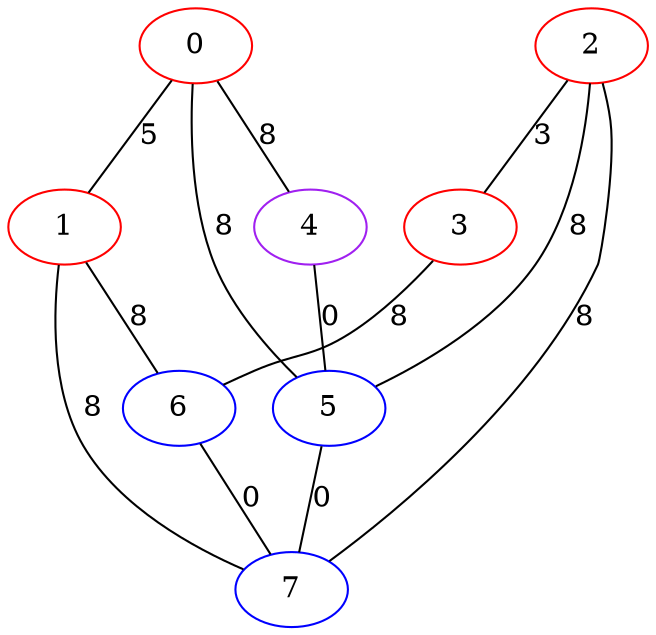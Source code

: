 graph "" {
0 [color=red, weight=1];
1 [color=red, weight=1];
2 [color=red, weight=1];
3 [color=red, weight=1];
4 [color=purple, weight=4];
5 [color=blue, weight=3];
6 [color=blue, weight=3];
7 [color=blue, weight=3];
0 -- 1  [key=0, label=5];
0 -- 4  [key=0, label=8];
0 -- 5  [key=0, label=8];
1 -- 6  [key=0, label=8];
1 -- 7  [key=0, label=8];
2 -- 3  [key=0, label=3];
2 -- 5  [key=0, label=8];
2 -- 7  [key=0, label=8];
3 -- 6  [key=0, label=8];
4 -- 5  [key=0, label=0];
5 -- 7  [key=0, label=0];
6 -- 7  [key=0, label=0];
}
